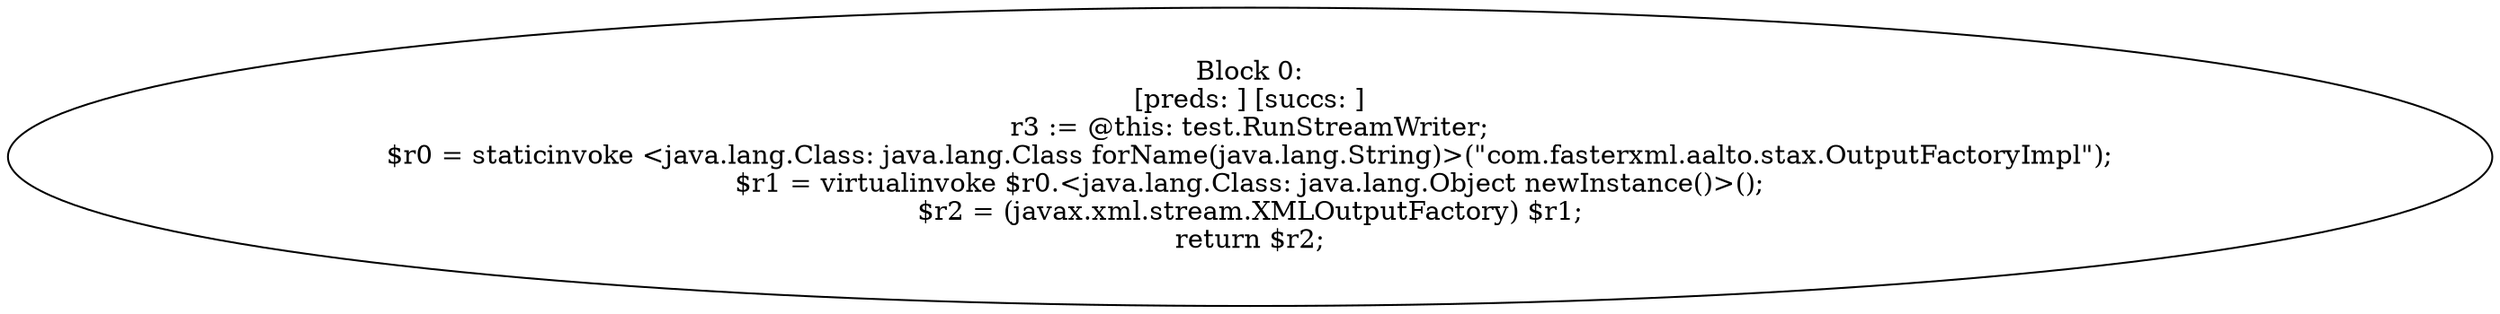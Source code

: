 digraph "unitGraph" {
    "Block 0:
[preds: ] [succs: ]
r3 := @this: test.RunStreamWriter;
$r0 = staticinvoke <java.lang.Class: java.lang.Class forName(java.lang.String)>(\"com.fasterxml.aalto.stax.OutputFactoryImpl\");
$r1 = virtualinvoke $r0.<java.lang.Class: java.lang.Object newInstance()>();
$r2 = (javax.xml.stream.XMLOutputFactory) $r1;
return $r2;
"
}
